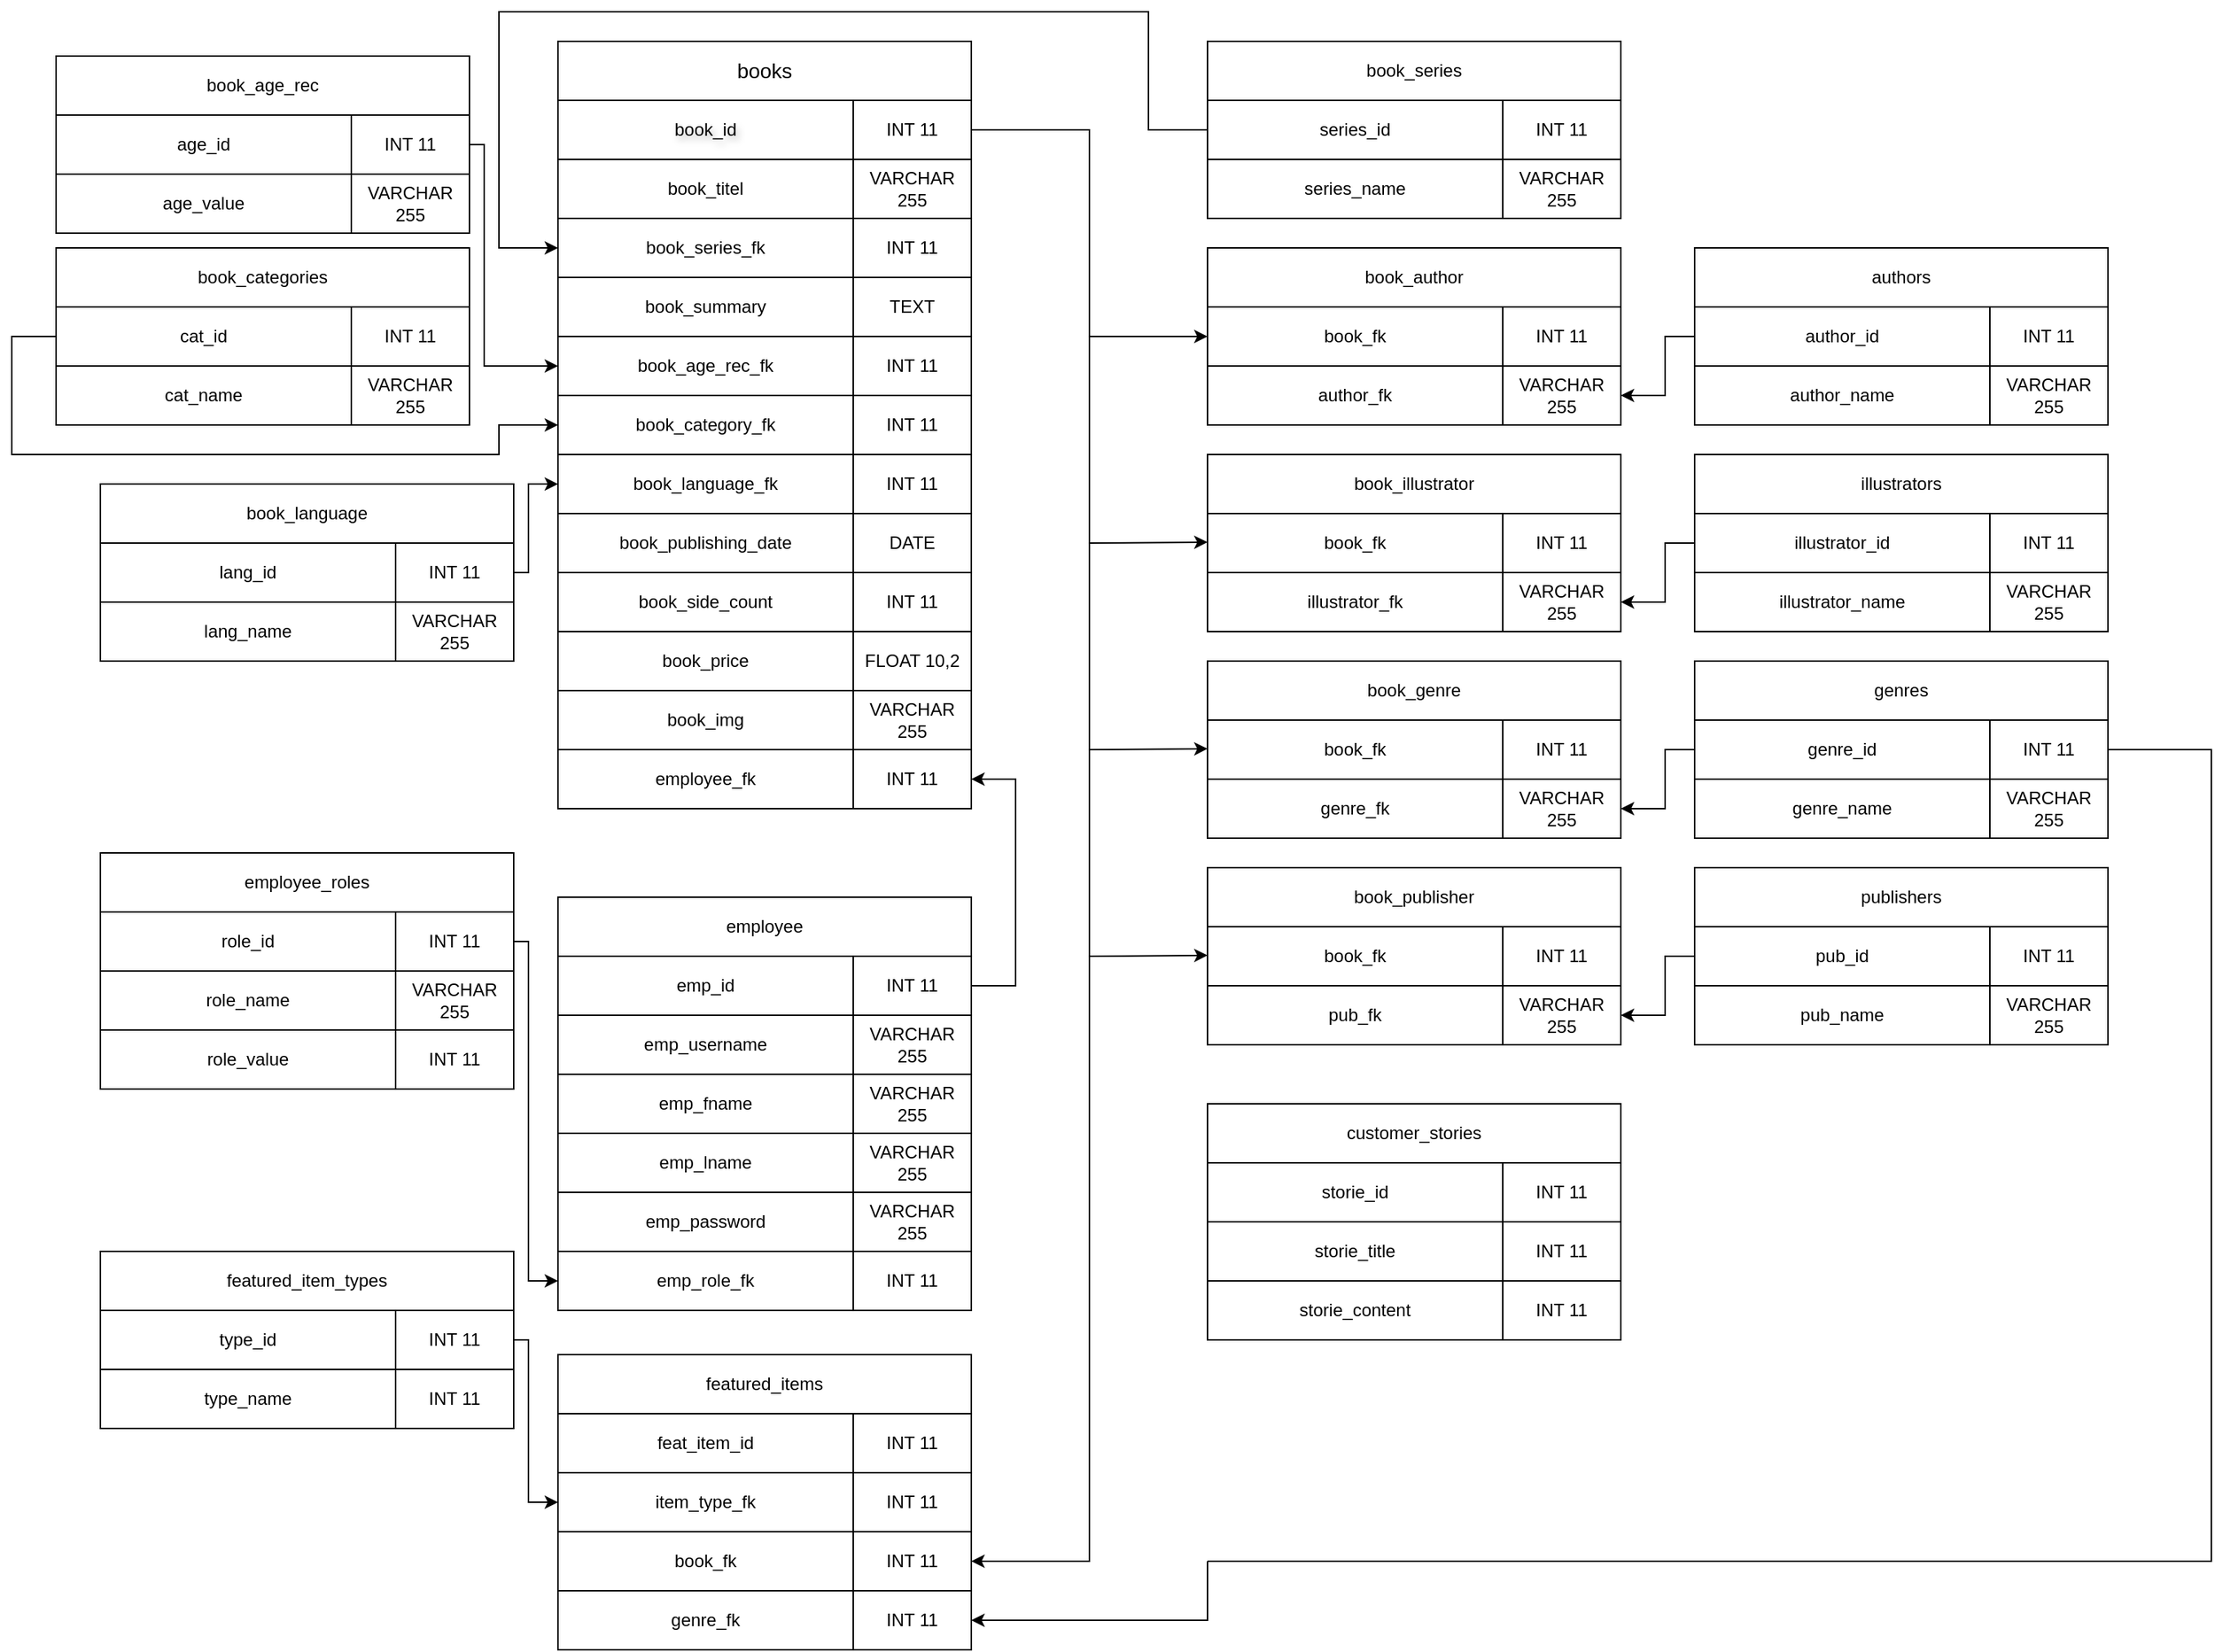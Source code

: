 <mxfile version="24.8.4">
  <diagram name="Page-1" id="GM40dVbvfgNcXeAkodNv">
    <mxGraphModel dx="2100" dy="1140" grid="1" gridSize="10" guides="1" tooltips="1" connect="1" arrows="1" fold="1" page="1" pageScale="1" pageWidth="827" pageHeight="1169" math="0" shadow="0">
      <root>
        <mxCell id="0" />
        <mxCell id="1" parent="0" />
        <mxCell id="ureZ0ugmYNF0Yj1216m_-2" value="" style="rounded=0;whiteSpace=wrap;html=1;" vertex="1" parent="1">
          <mxGeometry x="410" y="100" width="280" height="520" as="geometry" />
        </mxCell>
        <mxCell id="ureZ0ugmYNF0Yj1216m_-4" value="&lt;font style=&quot;font-size: 14px;&quot;&gt;books&lt;/font&gt;" style="rounded=0;whiteSpace=wrap;html=1;movable=1;resizable=1;rotatable=1;deletable=1;editable=1;locked=0;connectable=1;" vertex="1" parent="1">
          <mxGeometry x="410" y="100" width="280" height="40" as="geometry" />
        </mxCell>
        <mxCell id="ureZ0ugmYNF0Yj1216m_-6" value="book_id" style="rounded=0;whiteSpace=wrap;html=1;movable=1;resizable=1;rotatable=1;deletable=1;editable=1;locked=0;connectable=1;fontColor=#000000;textShadow=1;" vertex="1" parent="1">
          <mxGeometry x="410" y="140" width="200" height="40" as="geometry" />
        </mxCell>
        <mxCell id="ureZ0ugmYNF0Yj1216m_-7" value="INT 11" style="rounded=0;whiteSpace=wrap;html=1;movable=1;resizable=1;rotatable=1;deletable=1;editable=1;locked=0;connectable=1;" vertex="1" parent="1">
          <mxGeometry x="610" y="140" width="80" height="40" as="geometry" />
        </mxCell>
        <mxCell id="ureZ0ugmYNF0Yj1216m_-8" value="book_titel" style="rounded=0;whiteSpace=wrap;html=1;movable=1;resizable=1;rotatable=1;deletable=1;editable=1;locked=0;connectable=1;" vertex="1" parent="1">
          <mxGeometry x="410" y="180" width="200" height="40" as="geometry" />
        </mxCell>
        <mxCell id="ureZ0ugmYNF0Yj1216m_-9" value="VARCHAR 255" style="rounded=0;whiteSpace=wrap;html=1;movable=1;resizable=1;rotatable=1;deletable=1;editable=1;locked=0;connectable=1;" vertex="1" parent="1">
          <mxGeometry x="610" y="180" width="80" height="40" as="geometry" />
        </mxCell>
        <mxCell id="ureZ0ugmYNF0Yj1216m_-10" value="book_series_fk" style="rounded=0;whiteSpace=wrap;html=1;movable=1;resizable=1;rotatable=1;deletable=1;editable=1;locked=0;connectable=1;" vertex="1" parent="1">
          <mxGeometry x="410" y="220" width="200" height="40" as="geometry" />
        </mxCell>
        <mxCell id="ureZ0ugmYNF0Yj1216m_-11" value="INT 11" style="rounded=0;whiteSpace=wrap;html=1;movable=1;resizable=1;rotatable=1;deletable=1;editable=1;locked=0;connectable=1;" vertex="1" parent="1">
          <mxGeometry x="610" y="220" width="80" height="40" as="geometry" />
        </mxCell>
        <mxCell id="ureZ0ugmYNF0Yj1216m_-12" value="book_summary" style="rounded=0;whiteSpace=wrap;html=1;movable=1;resizable=1;rotatable=1;deletable=1;editable=1;locked=0;connectable=1;" vertex="1" parent="1">
          <mxGeometry x="410" y="260" width="200" height="40" as="geometry" />
        </mxCell>
        <mxCell id="ureZ0ugmYNF0Yj1216m_-13" value="TEXT" style="rounded=0;whiteSpace=wrap;html=1;movable=1;resizable=1;rotatable=1;deletable=1;editable=1;locked=0;connectable=1;" vertex="1" parent="1">
          <mxGeometry x="610" y="260" width="80" height="40" as="geometry" />
        </mxCell>
        <mxCell id="ureZ0ugmYNF0Yj1216m_-18" value="book_age_rec_fk" style="rounded=0;whiteSpace=wrap;html=1;movable=1;resizable=1;rotatable=1;deletable=1;editable=1;locked=0;connectable=1;" vertex="1" parent="1">
          <mxGeometry x="410" y="300" width="200" height="40" as="geometry" />
        </mxCell>
        <mxCell id="ureZ0ugmYNF0Yj1216m_-19" value="INT 11" style="rounded=0;whiteSpace=wrap;html=1;movable=1;resizable=1;rotatable=1;deletable=1;editable=1;locked=0;connectable=1;" vertex="1" parent="1">
          <mxGeometry x="610" y="300" width="80" height="40" as="geometry" />
        </mxCell>
        <mxCell id="ureZ0ugmYNF0Yj1216m_-20" value="book_category_fk" style="rounded=0;whiteSpace=wrap;html=1;movable=1;resizable=1;rotatable=1;deletable=1;editable=1;locked=0;connectable=1;" vertex="1" parent="1">
          <mxGeometry x="410" y="340" width="200" height="40" as="geometry" />
        </mxCell>
        <mxCell id="ureZ0ugmYNF0Yj1216m_-21" value="INT 11" style="rounded=0;whiteSpace=wrap;html=1;movable=1;resizable=1;rotatable=1;deletable=1;editable=1;locked=0;connectable=1;" vertex="1" parent="1">
          <mxGeometry x="610" y="340" width="80" height="40" as="geometry" />
        </mxCell>
        <mxCell id="ureZ0ugmYNF0Yj1216m_-24" value="book_language_fk" style="rounded=0;whiteSpace=wrap;html=1;movable=1;resizable=1;rotatable=1;deletable=1;editable=1;locked=0;connectable=1;" vertex="1" parent="1">
          <mxGeometry x="410" y="380" width="200" height="40" as="geometry" />
        </mxCell>
        <mxCell id="ureZ0ugmYNF0Yj1216m_-25" value="INT 11" style="rounded=0;whiteSpace=wrap;html=1;movable=1;resizable=1;rotatable=1;deletable=1;editable=1;locked=0;connectable=1;" vertex="1" parent="1">
          <mxGeometry x="610" y="380" width="80" height="40" as="geometry" />
        </mxCell>
        <mxCell id="ureZ0ugmYNF0Yj1216m_-26" value="book_publishing_date" style="rounded=0;whiteSpace=wrap;html=1;movable=1;resizable=1;rotatable=1;deletable=1;editable=1;locked=0;connectable=1;" vertex="1" parent="1">
          <mxGeometry x="410" y="420" width="200" height="40" as="geometry" />
        </mxCell>
        <mxCell id="ureZ0ugmYNF0Yj1216m_-27" value="DATE" style="rounded=0;whiteSpace=wrap;html=1;movable=1;resizable=1;rotatable=1;deletable=1;editable=1;locked=0;connectable=1;" vertex="1" parent="1">
          <mxGeometry x="610" y="420" width="80" height="40" as="geometry" />
        </mxCell>
        <mxCell id="ureZ0ugmYNF0Yj1216m_-30" value="book_side_count" style="rounded=0;whiteSpace=wrap;html=1;movable=1;resizable=1;rotatable=1;deletable=1;editable=1;locked=0;connectable=1;" vertex="1" parent="1">
          <mxGeometry x="410" y="460" width="200" height="40" as="geometry" />
        </mxCell>
        <mxCell id="ureZ0ugmYNF0Yj1216m_-31" value="INT 11" style="rounded=0;whiteSpace=wrap;html=1;movable=1;resizable=1;rotatable=1;deletable=1;editable=1;locked=0;connectable=1;" vertex="1" parent="1">
          <mxGeometry x="610" y="460" width="80" height="40" as="geometry" />
        </mxCell>
        <mxCell id="ureZ0ugmYNF0Yj1216m_-32" value="book_price" style="rounded=0;whiteSpace=wrap;html=1;movable=1;resizable=1;rotatable=1;deletable=1;editable=1;locked=0;connectable=1;" vertex="1" parent="1">
          <mxGeometry x="410" y="500" width="200" height="40" as="geometry" />
        </mxCell>
        <mxCell id="ureZ0ugmYNF0Yj1216m_-33" value="FLOAT 10,2" style="rounded=0;whiteSpace=wrap;html=1;movable=1;resizable=1;rotatable=1;deletable=1;editable=1;locked=0;connectable=1;" vertex="1" parent="1">
          <mxGeometry x="610" y="500" width="80" height="40" as="geometry" />
        </mxCell>
        <mxCell id="ureZ0ugmYNF0Yj1216m_-35" value="book_img" style="rounded=0;whiteSpace=wrap;html=1;movable=1;resizable=1;rotatable=1;deletable=1;editable=1;locked=0;connectable=1;" vertex="1" parent="1">
          <mxGeometry x="410" y="540" width="200" height="40" as="geometry" />
        </mxCell>
        <mxCell id="ureZ0ugmYNF0Yj1216m_-36" value="VARCHAR 255" style="rounded=0;whiteSpace=wrap;html=1;movable=1;resizable=1;rotatable=1;deletable=1;editable=1;locked=0;connectable=1;" vertex="1" parent="1">
          <mxGeometry x="610" y="540" width="80" height="40" as="geometry" />
        </mxCell>
        <mxCell id="ureZ0ugmYNF0Yj1216m_-38" value="" style="rounded=0;whiteSpace=wrap;html=1;" vertex="1" parent="1">
          <mxGeometry x="850" y="100" width="280" height="120" as="geometry" />
        </mxCell>
        <mxCell id="ureZ0ugmYNF0Yj1216m_-39" value="series_id" style="rounded=0;whiteSpace=wrap;html=1;" vertex="1" parent="1">
          <mxGeometry x="850" y="140" width="200" height="40" as="geometry" />
        </mxCell>
        <mxCell id="ureZ0ugmYNF0Yj1216m_-40" value="book_series" style="rounded=0;whiteSpace=wrap;html=1;" vertex="1" parent="1">
          <mxGeometry x="850" y="100" width="280" height="40" as="geometry" />
        </mxCell>
        <mxCell id="ureZ0ugmYNF0Yj1216m_-41" value="INT 11" style="rounded=0;whiteSpace=wrap;html=1;" vertex="1" parent="1">
          <mxGeometry x="1050" y="140" width="80" height="40" as="geometry" />
        </mxCell>
        <mxCell id="ureZ0ugmYNF0Yj1216m_-42" value="series_name" style="rounded=0;whiteSpace=wrap;html=1;" vertex="1" parent="1">
          <mxGeometry x="850" y="180" width="200" height="40" as="geometry" />
        </mxCell>
        <mxCell id="ureZ0ugmYNF0Yj1216m_-43" value="VARCHAR 255" style="rounded=0;whiteSpace=wrap;html=1;" vertex="1" parent="1">
          <mxGeometry x="1050" y="180" width="80" height="40" as="geometry" />
        </mxCell>
        <mxCell id="ureZ0ugmYNF0Yj1216m_-46" value="" style="rounded=0;whiteSpace=wrap;html=1;" vertex="1" parent="1">
          <mxGeometry x="1180" y="240" width="280" height="120" as="geometry" />
        </mxCell>
        <mxCell id="ureZ0ugmYNF0Yj1216m_-47" value="author_id" style="rounded=0;whiteSpace=wrap;html=1;" vertex="1" parent="1">
          <mxGeometry x="1180" y="280" width="200" height="40" as="geometry" />
        </mxCell>
        <mxCell id="ureZ0ugmYNF0Yj1216m_-48" value="authors" style="rounded=0;whiteSpace=wrap;html=1;" vertex="1" parent="1">
          <mxGeometry x="1180" y="240" width="280" height="40" as="geometry" />
        </mxCell>
        <mxCell id="ureZ0ugmYNF0Yj1216m_-49" value="INT 11" style="rounded=0;whiteSpace=wrap;html=1;" vertex="1" parent="1">
          <mxGeometry x="1380" y="280" width="80" height="40" as="geometry" />
        </mxCell>
        <mxCell id="ureZ0ugmYNF0Yj1216m_-50" value="author_name" style="rounded=0;whiteSpace=wrap;html=1;" vertex="1" parent="1">
          <mxGeometry x="1180" y="320" width="200" height="40" as="geometry" />
        </mxCell>
        <mxCell id="ureZ0ugmYNF0Yj1216m_-51" value="VARCHAR 255" style="rounded=0;whiteSpace=wrap;html=1;" vertex="1" parent="1">
          <mxGeometry x="1380" y="320" width="80" height="40" as="geometry" />
        </mxCell>
        <mxCell id="ureZ0ugmYNF0Yj1216m_-54" value="" style="endArrow=classic;html=1;rounded=0;exitX=0;exitY=0.5;exitDx=0;exitDy=0;entryX=0;entryY=0.5;entryDx=0;entryDy=0;" edge="1" parent="1" source="ureZ0ugmYNF0Yj1216m_-39" target="ureZ0ugmYNF0Yj1216m_-10">
          <mxGeometry width="50" height="50" relative="1" as="geometry">
            <mxPoint x="820" y="260" as="sourcePoint" />
            <mxPoint x="680" y="60" as="targetPoint" />
            <Array as="points">
              <mxPoint x="810" y="160" />
              <mxPoint x="810" y="80" />
              <mxPoint x="370" y="80" />
              <mxPoint x="370" y="240" />
            </Array>
          </mxGeometry>
        </mxCell>
        <mxCell id="ureZ0ugmYNF0Yj1216m_-62" value="" style="rounded=0;whiteSpace=wrap;html=1;" vertex="1" parent="1">
          <mxGeometry x="850" y="380" width="280" height="120" as="geometry" />
        </mxCell>
        <mxCell id="ureZ0ugmYNF0Yj1216m_-63" value="book_fk" style="rounded=0;whiteSpace=wrap;html=1;" vertex="1" parent="1">
          <mxGeometry x="850" y="420" width="200" height="40" as="geometry" />
        </mxCell>
        <mxCell id="ureZ0ugmYNF0Yj1216m_-64" value="book_illustrator" style="rounded=0;whiteSpace=wrap;html=1;" vertex="1" parent="1">
          <mxGeometry x="850" y="380" width="280" height="40" as="geometry" />
        </mxCell>
        <mxCell id="ureZ0ugmYNF0Yj1216m_-65" value="INT 11" style="rounded=0;whiteSpace=wrap;html=1;" vertex="1" parent="1">
          <mxGeometry x="1050" y="420" width="80" height="40" as="geometry" />
        </mxCell>
        <mxCell id="ureZ0ugmYNF0Yj1216m_-66" value="illustrator_fk" style="rounded=0;whiteSpace=wrap;html=1;" vertex="1" parent="1">
          <mxGeometry x="850" y="460" width="200" height="40" as="geometry" />
        </mxCell>
        <mxCell id="ureZ0ugmYNF0Yj1216m_-67" value="VARCHAR 255" style="rounded=0;whiteSpace=wrap;html=1;" vertex="1" parent="1">
          <mxGeometry x="1050" y="460" width="80" height="40" as="geometry" />
        </mxCell>
        <mxCell id="ureZ0ugmYNF0Yj1216m_-68" value="" style="rounded=0;whiteSpace=wrap;html=1;" vertex="1" parent="1">
          <mxGeometry x="850" y="240" width="280" height="120" as="geometry" />
        </mxCell>
        <mxCell id="ureZ0ugmYNF0Yj1216m_-69" value="book_fk" style="rounded=0;whiteSpace=wrap;html=1;" vertex="1" parent="1">
          <mxGeometry x="850" y="280" width="200" height="40" as="geometry" />
        </mxCell>
        <mxCell id="ureZ0ugmYNF0Yj1216m_-70" value="book_author" style="rounded=0;whiteSpace=wrap;html=1;" vertex="1" parent="1">
          <mxGeometry x="850" y="240" width="280" height="40" as="geometry" />
        </mxCell>
        <mxCell id="ureZ0ugmYNF0Yj1216m_-71" value="INT 11" style="rounded=0;whiteSpace=wrap;html=1;" vertex="1" parent="1">
          <mxGeometry x="1050" y="280" width="80" height="40" as="geometry" />
        </mxCell>
        <mxCell id="ureZ0ugmYNF0Yj1216m_-72" value="author_fk" style="rounded=0;whiteSpace=wrap;html=1;" vertex="1" parent="1">
          <mxGeometry x="850" y="320" width="200" height="40" as="geometry" />
        </mxCell>
        <mxCell id="ureZ0ugmYNF0Yj1216m_-73" value="VARCHAR 255" style="rounded=0;whiteSpace=wrap;html=1;" vertex="1" parent="1">
          <mxGeometry x="1050" y="320" width="80" height="40" as="geometry" />
        </mxCell>
        <mxCell id="ureZ0ugmYNF0Yj1216m_-75" value="" style="endArrow=classic;html=1;rounded=0;entryX=1;entryY=0.5;entryDx=0;entryDy=0;exitX=0;exitY=0.5;exitDx=0;exitDy=0;" edge="1" parent="1" source="ureZ0ugmYNF0Yj1216m_-47" target="ureZ0ugmYNF0Yj1216m_-73">
          <mxGeometry width="50" height="50" relative="1" as="geometry">
            <mxPoint x="780" y="360" as="sourcePoint" />
            <mxPoint x="830" y="310" as="targetPoint" />
            <Array as="points">
              <mxPoint x="1160" y="300" />
              <mxPoint x="1160" y="340" />
            </Array>
          </mxGeometry>
        </mxCell>
        <mxCell id="ureZ0ugmYNF0Yj1216m_-77" value="" style="rounded=0;whiteSpace=wrap;html=1;" vertex="1" parent="1">
          <mxGeometry x="1180" y="380" width="280" height="120" as="geometry" />
        </mxCell>
        <mxCell id="ureZ0ugmYNF0Yj1216m_-78" value="illustrator_id" style="rounded=0;whiteSpace=wrap;html=1;" vertex="1" parent="1">
          <mxGeometry x="1180" y="420" width="200" height="40" as="geometry" />
        </mxCell>
        <mxCell id="ureZ0ugmYNF0Yj1216m_-79" value="illustrators" style="rounded=0;whiteSpace=wrap;html=1;" vertex="1" parent="1">
          <mxGeometry x="1180" y="380" width="280" height="40" as="geometry" />
        </mxCell>
        <mxCell id="ureZ0ugmYNF0Yj1216m_-80" value="INT 11" style="rounded=0;whiteSpace=wrap;html=1;" vertex="1" parent="1">
          <mxGeometry x="1380" y="420" width="80" height="40" as="geometry" />
        </mxCell>
        <mxCell id="ureZ0ugmYNF0Yj1216m_-81" value="illustrator_name" style="rounded=0;whiteSpace=wrap;html=1;" vertex="1" parent="1">
          <mxGeometry x="1180" y="460" width="200" height="40" as="geometry" />
        </mxCell>
        <mxCell id="ureZ0ugmYNF0Yj1216m_-82" value="VARCHAR 255" style="rounded=0;whiteSpace=wrap;html=1;" vertex="1" parent="1">
          <mxGeometry x="1380" y="460" width="80" height="40" as="geometry" />
        </mxCell>
        <mxCell id="ureZ0ugmYNF0Yj1216m_-85" value="" style="endArrow=none;html=1;rounded=0;" edge="1" parent="1">
          <mxGeometry width="50" height="50" relative="1" as="geometry">
            <mxPoint x="690" y="160" as="sourcePoint" />
            <mxPoint x="770" y="340" as="targetPoint" />
            <Array as="points">
              <mxPoint x="770" y="160" />
            </Array>
          </mxGeometry>
        </mxCell>
        <mxCell id="ureZ0ugmYNF0Yj1216m_-86" value="" style="endArrow=classic;html=1;rounded=0;entryX=0;entryY=0.5;entryDx=0;entryDy=0;" edge="1" parent="1" target="ureZ0ugmYNF0Yj1216m_-69">
          <mxGeometry width="50" height="50" relative="1" as="geometry">
            <mxPoint x="770" y="300" as="sourcePoint" />
            <mxPoint x="750" y="400" as="targetPoint" />
          </mxGeometry>
        </mxCell>
        <mxCell id="ureZ0ugmYNF0Yj1216m_-87" value="" style="endArrow=classic;html=1;rounded=0;entryX=0;entryY=0.5;entryDx=0;entryDy=0;" edge="1" parent="1">
          <mxGeometry width="50" height="50" relative="1" as="geometry">
            <mxPoint x="770" y="340" as="sourcePoint" />
            <mxPoint x="850" y="439.41" as="targetPoint" />
            <Array as="points">
              <mxPoint x="770" y="440" />
            </Array>
          </mxGeometry>
        </mxCell>
        <mxCell id="ureZ0ugmYNF0Yj1216m_-88" value="" style="endArrow=classic;html=1;rounded=0;entryX=1;entryY=0.5;entryDx=0;entryDy=0;exitX=0;exitY=0.5;exitDx=0;exitDy=0;" edge="1" parent="1" source="ureZ0ugmYNF0Yj1216m_-78" target="ureZ0ugmYNF0Yj1216m_-67">
          <mxGeometry width="50" height="50" relative="1" as="geometry">
            <mxPoint x="790" y="320" as="sourcePoint" />
            <mxPoint x="870" y="320" as="targetPoint" />
            <Array as="points">
              <mxPoint x="1160" y="440" />
              <mxPoint x="1160" y="480" />
            </Array>
          </mxGeometry>
        </mxCell>
        <mxCell id="ureZ0ugmYNF0Yj1216m_-89" value="" style="rounded=0;whiteSpace=wrap;html=1;" vertex="1" parent="1">
          <mxGeometry x="70" y="110" width="280" height="120" as="geometry" />
        </mxCell>
        <mxCell id="ureZ0ugmYNF0Yj1216m_-90" value="age_id" style="rounded=0;whiteSpace=wrap;html=1;" vertex="1" parent="1">
          <mxGeometry x="70" y="150" width="200" height="40" as="geometry" />
        </mxCell>
        <mxCell id="ureZ0ugmYNF0Yj1216m_-91" value="book_age_rec" style="rounded=0;whiteSpace=wrap;html=1;" vertex="1" parent="1">
          <mxGeometry x="70" y="110" width="280" height="40" as="geometry" />
        </mxCell>
        <mxCell id="ureZ0ugmYNF0Yj1216m_-92" value="INT 11" style="rounded=0;whiteSpace=wrap;html=1;" vertex="1" parent="1">
          <mxGeometry x="270" y="150" width="80" height="40" as="geometry" />
        </mxCell>
        <mxCell id="ureZ0ugmYNF0Yj1216m_-93" value="age_value" style="rounded=0;whiteSpace=wrap;html=1;" vertex="1" parent="1">
          <mxGeometry x="70" y="190" width="200" height="40" as="geometry" />
        </mxCell>
        <mxCell id="ureZ0ugmYNF0Yj1216m_-94" value="VARCHAR 255" style="rounded=0;whiteSpace=wrap;html=1;" vertex="1" parent="1">
          <mxGeometry x="270" y="190" width="80" height="40" as="geometry" />
        </mxCell>
        <mxCell id="ureZ0ugmYNF0Yj1216m_-95" value="" style="endArrow=classic;html=1;rounded=0;entryX=0;entryY=0.5;entryDx=0;entryDy=0;exitX=1;exitY=0.5;exitDx=0;exitDy=0;" edge="1" parent="1" source="ureZ0ugmYNF0Yj1216m_-92" target="ureZ0ugmYNF0Yj1216m_-18">
          <mxGeometry width="50" height="50" relative="1" as="geometry">
            <mxPoint x="580" y="510" as="sourcePoint" />
            <mxPoint x="630" y="460" as="targetPoint" />
            <Array as="points">
              <mxPoint x="360" y="170" />
              <mxPoint x="360" y="320" />
            </Array>
          </mxGeometry>
        </mxCell>
        <mxCell id="ureZ0ugmYNF0Yj1216m_-96" value="" style="rounded=0;whiteSpace=wrap;html=1;" vertex="1" parent="1">
          <mxGeometry x="850" y="520" width="280" height="120" as="geometry" />
        </mxCell>
        <mxCell id="ureZ0ugmYNF0Yj1216m_-97" value="book_fk" style="rounded=0;whiteSpace=wrap;html=1;" vertex="1" parent="1">
          <mxGeometry x="850" y="560" width="200" height="40" as="geometry" />
        </mxCell>
        <mxCell id="ureZ0ugmYNF0Yj1216m_-98" value="book_genre" style="rounded=0;whiteSpace=wrap;html=1;" vertex="1" parent="1">
          <mxGeometry x="850" y="520" width="280" height="40" as="geometry" />
        </mxCell>
        <mxCell id="ureZ0ugmYNF0Yj1216m_-99" value="INT 11" style="rounded=0;whiteSpace=wrap;html=1;" vertex="1" parent="1">
          <mxGeometry x="1050" y="560" width="80" height="40" as="geometry" />
        </mxCell>
        <mxCell id="ureZ0ugmYNF0Yj1216m_-100" value="genre_fk" style="rounded=0;whiteSpace=wrap;html=1;" vertex="1" parent="1">
          <mxGeometry x="850" y="600" width="200" height="40" as="geometry" />
        </mxCell>
        <mxCell id="ureZ0ugmYNF0Yj1216m_-101" value="VARCHAR 255" style="rounded=0;whiteSpace=wrap;html=1;" vertex="1" parent="1">
          <mxGeometry x="1050" y="600" width="80" height="40" as="geometry" />
        </mxCell>
        <mxCell id="ureZ0ugmYNF0Yj1216m_-102" value="" style="rounded=0;whiteSpace=wrap;html=1;" vertex="1" parent="1">
          <mxGeometry x="1180" y="520" width="280" height="120" as="geometry" />
        </mxCell>
        <mxCell id="ureZ0ugmYNF0Yj1216m_-103" value="genre_id" style="rounded=0;whiteSpace=wrap;html=1;" vertex="1" parent="1">
          <mxGeometry x="1180" y="560" width="200" height="40" as="geometry" />
        </mxCell>
        <mxCell id="ureZ0ugmYNF0Yj1216m_-104" value="genres" style="rounded=0;whiteSpace=wrap;html=1;" vertex="1" parent="1">
          <mxGeometry x="1180" y="520" width="280" height="40" as="geometry" />
        </mxCell>
        <mxCell id="ureZ0ugmYNF0Yj1216m_-105" value="INT 11" style="rounded=0;whiteSpace=wrap;html=1;" vertex="1" parent="1">
          <mxGeometry x="1380" y="560" width="80" height="40" as="geometry" />
        </mxCell>
        <mxCell id="ureZ0ugmYNF0Yj1216m_-106" value="genre_name" style="rounded=0;whiteSpace=wrap;html=1;" vertex="1" parent="1">
          <mxGeometry x="1180" y="600" width="200" height="40" as="geometry" />
        </mxCell>
        <mxCell id="ureZ0ugmYNF0Yj1216m_-107" value="VARCHAR 255" style="rounded=0;whiteSpace=wrap;html=1;" vertex="1" parent="1">
          <mxGeometry x="1380" y="600" width="80" height="40" as="geometry" />
        </mxCell>
        <mxCell id="ureZ0ugmYNF0Yj1216m_-108" value="" style="endArrow=classic;html=1;rounded=0;entryX=1;entryY=0.5;entryDx=0;entryDy=0;exitX=0;exitY=0.5;exitDx=0;exitDy=0;" edge="1" parent="1" source="ureZ0ugmYNF0Yj1216m_-103" target="ureZ0ugmYNF0Yj1216m_-101">
          <mxGeometry width="50" height="50" relative="1" as="geometry">
            <mxPoint x="790" y="460" as="sourcePoint" />
            <mxPoint x="870" y="460" as="targetPoint" />
            <Array as="points">
              <mxPoint x="1160" y="580" />
              <mxPoint x="1160" y="620" />
            </Array>
          </mxGeometry>
        </mxCell>
        <mxCell id="ureZ0ugmYNF0Yj1216m_-109" value="" style="rounded=0;whiteSpace=wrap;html=1;" vertex="1" parent="1">
          <mxGeometry x="850" y="660" width="280" height="120" as="geometry" />
        </mxCell>
        <mxCell id="ureZ0ugmYNF0Yj1216m_-110" value="book_fk" style="rounded=0;whiteSpace=wrap;html=1;" vertex="1" parent="1">
          <mxGeometry x="850" y="700" width="200" height="40" as="geometry" />
        </mxCell>
        <mxCell id="ureZ0ugmYNF0Yj1216m_-111" value="book_publisher" style="rounded=0;whiteSpace=wrap;html=1;" vertex="1" parent="1">
          <mxGeometry x="850" y="660" width="280" height="40" as="geometry" />
        </mxCell>
        <mxCell id="ureZ0ugmYNF0Yj1216m_-112" value="INT 11" style="rounded=0;whiteSpace=wrap;html=1;" vertex="1" parent="1">
          <mxGeometry x="1050" y="700" width="80" height="40" as="geometry" />
        </mxCell>
        <mxCell id="ureZ0ugmYNF0Yj1216m_-113" value="pub_fk" style="rounded=0;whiteSpace=wrap;html=1;" vertex="1" parent="1">
          <mxGeometry x="850" y="740" width="200" height="40" as="geometry" />
        </mxCell>
        <mxCell id="ureZ0ugmYNF0Yj1216m_-114" value="VARCHAR 255" style="rounded=0;whiteSpace=wrap;html=1;" vertex="1" parent="1">
          <mxGeometry x="1050" y="740" width="80" height="40" as="geometry" />
        </mxCell>
        <mxCell id="ureZ0ugmYNF0Yj1216m_-115" value="" style="rounded=0;whiteSpace=wrap;html=1;" vertex="1" parent="1">
          <mxGeometry x="1180" y="660" width="280" height="120" as="geometry" />
        </mxCell>
        <mxCell id="ureZ0ugmYNF0Yj1216m_-116" value="pub_id" style="rounded=0;whiteSpace=wrap;html=1;" vertex="1" parent="1">
          <mxGeometry x="1180" y="700" width="200" height="40" as="geometry" />
        </mxCell>
        <mxCell id="ureZ0ugmYNF0Yj1216m_-117" value="publishers" style="rounded=0;whiteSpace=wrap;html=1;" vertex="1" parent="1">
          <mxGeometry x="1180" y="660" width="280" height="40" as="geometry" />
        </mxCell>
        <mxCell id="ureZ0ugmYNF0Yj1216m_-118" value="INT 11" style="rounded=0;whiteSpace=wrap;html=1;" vertex="1" parent="1">
          <mxGeometry x="1380" y="700" width="80" height="40" as="geometry" />
        </mxCell>
        <mxCell id="ureZ0ugmYNF0Yj1216m_-119" value="pub_name" style="rounded=0;whiteSpace=wrap;html=1;" vertex="1" parent="1">
          <mxGeometry x="1180" y="740" width="200" height="40" as="geometry" />
        </mxCell>
        <mxCell id="ureZ0ugmYNF0Yj1216m_-120" value="VARCHAR 255" style="rounded=0;whiteSpace=wrap;html=1;" vertex="1" parent="1">
          <mxGeometry x="1380" y="740" width="80" height="40" as="geometry" />
        </mxCell>
        <mxCell id="ureZ0ugmYNF0Yj1216m_-121" value="" style="endArrow=classic;html=1;rounded=0;entryX=1;entryY=0.5;entryDx=0;entryDy=0;exitX=0;exitY=0.5;exitDx=0;exitDy=0;" edge="1" parent="1" source="ureZ0ugmYNF0Yj1216m_-116" target="ureZ0ugmYNF0Yj1216m_-114">
          <mxGeometry width="50" height="50" relative="1" as="geometry">
            <mxPoint x="790" y="600" as="sourcePoint" />
            <mxPoint x="870" y="600" as="targetPoint" />
            <Array as="points">
              <mxPoint x="1160" y="720" />
              <mxPoint x="1160" y="760" />
            </Array>
          </mxGeometry>
        </mxCell>
        <mxCell id="ureZ0ugmYNF0Yj1216m_-122" value="" style="endArrow=classic;html=1;rounded=0;entryX=0;entryY=0.5;entryDx=0;entryDy=0;" edge="1" parent="1">
          <mxGeometry width="50" height="50" relative="1" as="geometry">
            <mxPoint x="770" y="440" as="sourcePoint" />
            <mxPoint x="850" y="579.41" as="targetPoint" />
            <Array as="points">
              <mxPoint x="770" y="580" />
            </Array>
          </mxGeometry>
        </mxCell>
        <mxCell id="ureZ0ugmYNF0Yj1216m_-123" value="" style="endArrow=classic;html=1;rounded=0;entryX=0;entryY=0.5;entryDx=0;entryDy=0;" edge="1" parent="1">
          <mxGeometry width="50" height="50" relative="1" as="geometry">
            <mxPoint x="770" y="580" as="sourcePoint" />
            <mxPoint x="850" y="719.41" as="targetPoint" />
            <Array as="points">
              <mxPoint x="770" y="720" />
            </Array>
          </mxGeometry>
        </mxCell>
        <mxCell id="ureZ0ugmYNF0Yj1216m_-127" value="" style="rounded=0;whiteSpace=wrap;html=1;" vertex="1" parent="1">
          <mxGeometry x="100" y="400" width="280" height="120" as="geometry" />
        </mxCell>
        <mxCell id="ureZ0ugmYNF0Yj1216m_-128" value="lang_id" style="rounded=0;whiteSpace=wrap;html=1;" vertex="1" parent="1">
          <mxGeometry x="100" y="440" width="200" height="40" as="geometry" />
        </mxCell>
        <mxCell id="ureZ0ugmYNF0Yj1216m_-129" value="book_language" style="rounded=0;whiteSpace=wrap;html=1;" vertex="1" parent="1">
          <mxGeometry x="100" y="400" width="280" height="40" as="geometry" />
        </mxCell>
        <mxCell id="ureZ0ugmYNF0Yj1216m_-130" value="INT 11" style="rounded=0;whiteSpace=wrap;html=1;" vertex="1" parent="1">
          <mxGeometry x="300" y="440" width="80" height="40" as="geometry" />
        </mxCell>
        <mxCell id="ureZ0ugmYNF0Yj1216m_-131" value="lang_name" style="rounded=0;whiteSpace=wrap;html=1;" vertex="1" parent="1">
          <mxGeometry x="100" y="480" width="200" height="40" as="geometry" />
        </mxCell>
        <mxCell id="ureZ0ugmYNF0Yj1216m_-132" value="VARCHAR 255" style="rounded=0;whiteSpace=wrap;html=1;" vertex="1" parent="1">
          <mxGeometry x="300" y="480" width="80" height="40" as="geometry" />
        </mxCell>
        <mxCell id="ureZ0ugmYNF0Yj1216m_-133" value="" style="endArrow=classic;html=1;rounded=0;entryX=0;entryY=0.5;entryDx=0;entryDy=0;exitX=1;exitY=0.5;exitDx=0;exitDy=0;" edge="1" parent="1" source="ureZ0ugmYNF0Yj1216m_-130" target="ureZ0ugmYNF0Yj1216m_-24">
          <mxGeometry width="50" height="50" relative="1" as="geometry">
            <mxPoint x="390" y="330" as="sourcePoint" />
            <mxPoint x="420" y="330" as="targetPoint" />
            <Array as="points">
              <mxPoint x="390" y="460" />
              <mxPoint x="390" y="400" />
            </Array>
          </mxGeometry>
        </mxCell>
        <mxCell id="ureZ0ugmYNF0Yj1216m_-134" value="" style="rounded=0;whiteSpace=wrap;html=1;" vertex="1" parent="1">
          <mxGeometry x="410" y="680" width="280" height="280" as="geometry" />
        </mxCell>
        <mxCell id="ureZ0ugmYNF0Yj1216m_-135" value="emp_id" style="rounded=0;whiteSpace=wrap;html=1;" vertex="1" parent="1">
          <mxGeometry x="410" y="720" width="200" height="40" as="geometry" />
        </mxCell>
        <mxCell id="ureZ0ugmYNF0Yj1216m_-136" value="employee" style="rounded=0;whiteSpace=wrap;html=1;" vertex="1" parent="1">
          <mxGeometry x="410" y="680" width="280" height="40" as="geometry" />
        </mxCell>
        <mxCell id="ureZ0ugmYNF0Yj1216m_-137" value="INT 11" style="rounded=0;whiteSpace=wrap;html=1;" vertex="1" parent="1">
          <mxGeometry x="610" y="720" width="80" height="40" as="geometry" />
        </mxCell>
        <mxCell id="ureZ0ugmYNF0Yj1216m_-138" value="emp_username" style="rounded=0;whiteSpace=wrap;html=1;" vertex="1" parent="1">
          <mxGeometry x="410" y="760" width="200" height="40" as="geometry" />
        </mxCell>
        <mxCell id="ureZ0ugmYNF0Yj1216m_-139" value="VARCHAR 255" style="rounded=0;whiteSpace=wrap;html=1;" vertex="1" parent="1">
          <mxGeometry x="610" y="760" width="80" height="40" as="geometry" />
        </mxCell>
        <mxCell id="ureZ0ugmYNF0Yj1216m_-140" value="emp_fname" style="rounded=0;whiteSpace=wrap;html=1;" vertex="1" parent="1">
          <mxGeometry x="410" y="800" width="200" height="40" as="geometry" />
        </mxCell>
        <mxCell id="ureZ0ugmYNF0Yj1216m_-141" value="VARCHAR 255" style="rounded=0;whiteSpace=wrap;html=1;" vertex="1" parent="1">
          <mxGeometry x="610" y="800" width="80" height="40" as="geometry" />
        </mxCell>
        <mxCell id="ureZ0ugmYNF0Yj1216m_-142" value="emp_lname" style="rounded=0;whiteSpace=wrap;html=1;" vertex="1" parent="1">
          <mxGeometry x="410" y="840" width="200" height="40" as="geometry" />
        </mxCell>
        <mxCell id="ureZ0ugmYNF0Yj1216m_-143" value="VARCHAR 255" style="rounded=0;whiteSpace=wrap;html=1;" vertex="1" parent="1">
          <mxGeometry x="610" y="840" width="80" height="40" as="geometry" />
        </mxCell>
        <mxCell id="ureZ0ugmYNF0Yj1216m_-144" value="emp_password" style="rounded=0;whiteSpace=wrap;html=1;" vertex="1" parent="1">
          <mxGeometry x="410" y="880" width="200" height="40" as="geometry" />
        </mxCell>
        <mxCell id="ureZ0ugmYNF0Yj1216m_-145" value="VARCHAR 255" style="rounded=0;whiteSpace=wrap;html=1;" vertex="1" parent="1">
          <mxGeometry x="610" y="880" width="80" height="40" as="geometry" />
        </mxCell>
        <mxCell id="ureZ0ugmYNF0Yj1216m_-146" value="emp_role_fk" style="rounded=0;whiteSpace=wrap;html=1;" vertex="1" parent="1">
          <mxGeometry x="410" y="920" width="200" height="40" as="geometry" />
        </mxCell>
        <mxCell id="ureZ0ugmYNF0Yj1216m_-147" value="INT 11" style="rounded=0;whiteSpace=wrap;html=1;" vertex="1" parent="1">
          <mxGeometry x="610" y="920" width="80" height="40" as="geometry" />
        </mxCell>
        <mxCell id="ureZ0ugmYNF0Yj1216m_-148" value="" style="rounded=0;whiteSpace=wrap;html=1;" vertex="1" parent="1">
          <mxGeometry x="100" y="650" width="280" height="160" as="geometry" />
        </mxCell>
        <mxCell id="ureZ0ugmYNF0Yj1216m_-149" value="role_id" style="rounded=0;whiteSpace=wrap;html=1;" vertex="1" parent="1">
          <mxGeometry x="100" y="690" width="200" height="40" as="geometry" />
        </mxCell>
        <mxCell id="ureZ0ugmYNF0Yj1216m_-150" value="employee_roles" style="rounded=0;whiteSpace=wrap;html=1;" vertex="1" parent="1">
          <mxGeometry x="100" y="650" width="280" height="40" as="geometry" />
        </mxCell>
        <mxCell id="ureZ0ugmYNF0Yj1216m_-156" value="" style="edgeStyle=orthogonalEdgeStyle;rounded=0;orthogonalLoop=1;jettySize=auto;html=1;entryX=0;entryY=0.5;entryDx=0;entryDy=0;" edge="1" parent="1" source="ureZ0ugmYNF0Yj1216m_-151" target="ureZ0ugmYNF0Yj1216m_-146">
          <mxGeometry relative="1" as="geometry">
            <Array as="points">
              <mxPoint x="390" y="710" />
              <mxPoint x="390" y="940" />
            </Array>
          </mxGeometry>
        </mxCell>
        <mxCell id="ureZ0ugmYNF0Yj1216m_-151" value="INT 11" style="rounded=0;whiteSpace=wrap;html=1;" vertex="1" parent="1">
          <mxGeometry x="300" y="690" width="80" height="40" as="geometry" />
        </mxCell>
        <mxCell id="ureZ0ugmYNF0Yj1216m_-152" value="role_name" style="rounded=0;whiteSpace=wrap;html=1;" vertex="1" parent="1">
          <mxGeometry x="100" y="730" width="200" height="40" as="geometry" />
        </mxCell>
        <mxCell id="ureZ0ugmYNF0Yj1216m_-153" value="VARCHAR 255" style="rounded=0;whiteSpace=wrap;html=1;" vertex="1" parent="1">
          <mxGeometry x="300" y="730" width="80" height="40" as="geometry" />
        </mxCell>
        <mxCell id="ureZ0ugmYNF0Yj1216m_-154" value="role_value" style="rounded=0;whiteSpace=wrap;html=1;" vertex="1" parent="1">
          <mxGeometry x="100" y="770" width="200" height="40" as="geometry" />
        </mxCell>
        <mxCell id="ureZ0ugmYNF0Yj1216m_-155" value="INT 11" style="rounded=0;whiteSpace=wrap;html=1;" vertex="1" parent="1">
          <mxGeometry x="300" y="770" width="80" height="40" as="geometry" />
        </mxCell>
        <mxCell id="ureZ0ugmYNF0Yj1216m_-158" value="" style="endArrow=classic;html=1;rounded=0;entryX=1;entryY=0.5;entryDx=0;entryDy=0;exitX=1;exitY=0.5;exitDx=0;exitDy=0;" edge="1" parent="1" source="ureZ0ugmYNF0Yj1216m_-137" target="ureZ0ugmYNF0Yj1216m_-202">
          <mxGeometry width="50" height="50" relative="1" as="geometry">
            <mxPoint x="560" y="510" as="sourcePoint" />
            <mxPoint x="610" y="460" as="targetPoint" />
            <Array as="points">
              <mxPoint x="720" y="740" />
              <mxPoint x="720" y="600" />
            </Array>
          </mxGeometry>
        </mxCell>
        <mxCell id="ureZ0ugmYNF0Yj1216m_-159" value="" style="rounded=0;whiteSpace=wrap;html=1;" vertex="1" parent="1">
          <mxGeometry x="850" y="820" width="280" height="160" as="geometry" />
        </mxCell>
        <mxCell id="ureZ0ugmYNF0Yj1216m_-160" value="customer_stories" style="rounded=0;whiteSpace=wrap;html=1;" vertex="1" parent="1">
          <mxGeometry x="850" y="820" width="280" height="40" as="geometry" />
        </mxCell>
        <mxCell id="ureZ0ugmYNF0Yj1216m_-161" value="storie_id" style="rounded=0;whiteSpace=wrap;html=1;" vertex="1" parent="1">
          <mxGeometry x="850" y="860" width="200" height="40" as="geometry" />
        </mxCell>
        <mxCell id="ureZ0ugmYNF0Yj1216m_-162" value="INT 11" style="rounded=0;whiteSpace=wrap;html=1;" vertex="1" parent="1">
          <mxGeometry x="1050" y="860" width="80" height="40" as="geometry" />
        </mxCell>
        <mxCell id="ureZ0ugmYNF0Yj1216m_-163" value="storie_title" style="rounded=0;whiteSpace=wrap;html=1;" vertex="1" parent="1">
          <mxGeometry x="850" y="900" width="200" height="40" as="geometry" />
        </mxCell>
        <mxCell id="ureZ0ugmYNF0Yj1216m_-164" value="INT 11" style="rounded=0;whiteSpace=wrap;html=1;" vertex="1" parent="1">
          <mxGeometry x="1050" y="900" width="80" height="40" as="geometry" />
        </mxCell>
        <mxCell id="ureZ0ugmYNF0Yj1216m_-165" value="storie_content" style="rounded=0;whiteSpace=wrap;html=1;" vertex="1" parent="1">
          <mxGeometry x="850" y="940" width="200" height="40" as="geometry" />
        </mxCell>
        <mxCell id="ureZ0ugmYNF0Yj1216m_-166" value="INT 11" style="rounded=0;whiteSpace=wrap;html=1;" vertex="1" parent="1">
          <mxGeometry x="1050" y="940" width="80" height="40" as="geometry" />
        </mxCell>
        <mxCell id="ureZ0ugmYNF0Yj1216m_-169" value="" style="rounded=0;whiteSpace=wrap;html=1;" vertex="1" parent="1">
          <mxGeometry x="410" y="990" width="280" height="200" as="geometry" />
        </mxCell>
        <mxCell id="ureZ0ugmYNF0Yj1216m_-170" value="feat_item_id" style="rounded=0;whiteSpace=wrap;html=1;" vertex="1" parent="1">
          <mxGeometry x="410" y="1030" width="200" height="40" as="geometry" />
        </mxCell>
        <mxCell id="ureZ0ugmYNF0Yj1216m_-171" value="featured_items" style="rounded=0;whiteSpace=wrap;html=1;" vertex="1" parent="1">
          <mxGeometry x="410" y="990" width="280" height="40" as="geometry" />
        </mxCell>
        <mxCell id="ureZ0ugmYNF0Yj1216m_-172" value="INT 11" style="rounded=0;whiteSpace=wrap;html=1;" vertex="1" parent="1">
          <mxGeometry x="610" y="1030" width="80" height="40" as="geometry" />
        </mxCell>
        <mxCell id="ureZ0ugmYNF0Yj1216m_-173" value="item_type_fk" style="rounded=0;whiteSpace=wrap;html=1;" vertex="1" parent="1">
          <mxGeometry x="410" y="1070" width="200" height="40" as="geometry" />
        </mxCell>
        <mxCell id="ureZ0ugmYNF0Yj1216m_-174" value="INT 11" style="rounded=0;whiteSpace=wrap;html=1;" vertex="1" parent="1">
          <mxGeometry x="610" y="1070" width="80" height="40" as="geometry" />
        </mxCell>
        <mxCell id="ureZ0ugmYNF0Yj1216m_-175" value="book_fk" style="rounded=0;whiteSpace=wrap;html=1;" vertex="1" parent="1">
          <mxGeometry x="410" y="1110" width="200" height="40" as="geometry" />
        </mxCell>
        <mxCell id="ureZ0ugmYNF0Yj1216m_-176" value="INT 11" style="rounded=0;whiteSpace=wrap;html=1;" vertex="1" parent="1">
          <mxGeometry x="610" y="1110" width="80" height="40" as="geometry" />
        </mxCell>
        <mxCell id="ureZ0ugmYNF0Yj1216m_-183" value="" style="endArrow=classic;html=1;rounded=0;entryX=1;entryY=0.5;entryDx=0;entryDy=0;" edge="1" parent="1" target="ureZ0ugmYNF0Yj1216m_-176">
          <mxGeometry width="50" height="50" relative="1" as="geometry">
            <mxPoint x="770" y="720" as="sourcePoint" />
            <mxPoint x="780" y="660" as="targetPoint" />
            <Array as="points">
              <mxPoint x="770" y="890" />
              <mxPoint x="770" y="1060" />
              <mxPoint x="770" y="1130" />
            </Array>
          </mxGeometry>
        </mxCell>
        <mxCell id="ureZ0ugmYNF0Yj1216m_-184" value="" style="endArrow=none;html=1;rounded=0;entryX=1;entryY=0.5;entryDx=0;entryDy=0;" edge="1" parent="1" target="ureZ0ugmYNF0Yj1216m_-105">
          <mxGeometry width="50" height="50" relative="1" as="geometry">
            <mxPoint x="850" y="1130" as="sourcePoint" />
            <mxPoint x="780" y="660" as="targetPoint" />
            <Array as="points">
              <mxPoint x="1530" y="1130" />
              <mxPoint x="1530" y="580" />
            </Array>
          </mxGeometry>
        </mxCell>
        <mxCell id="ureZ0ugmYNF0Yj1216m_-185" value="" style="rounded=0;whiteSpace=wrap;html=1;" vertex="1" parent="1">
          <mxGeometry x="100" y="920" width="280" height="120" as="geometry" />
        </mxCell>
        <mxCell id="ureZ0ugmYNF0Yj1216m_-186" value="type_id" style="rounded=0;whiteSpace=wrap;html=1;" vertex="1" parent="1">
          <mxGeometry x="100" y="960" width="200" height="40" as="geometry" />
        </mxCell>
        <mxCell id="ureZ0ugmYNF0Yj1216m_-187" value="featured_item_types" style="rounded=0;whiteSpace=wrap;html=1;" vertex="1" parent="1">
          <mxGeometry x="100" y="920" width="280" height="40" as="geometry" />
        </mxCell>
        <mxCell id="ureZ0ugmYNF0Yj1216m_-188" value="INT 11" style="rounded=0;whiteSpace=wrap;html=1;" vertex="1" parent="1">
          <mxGeometry x="300" y="960" width="80" height="40" as="geometry" />
        </mxCell>
        <mxCell id="ureZ0ugmYNF0Yj1216m_-189" value="type_name" style="rounded=0;whiteSpace=wrap;html=1;" vertex="1" parent="1">
          <mxGeometry x="100" y="1000" width="200" height="40" as="geometry" />
        </mxCell>
        <mxCell id="ureZ0ugmYNF0Yj1216m_-190" value="INT 11" style="rounded=0;whiteSpace=wrap;html=1;" vertex="1" parent="1">
          <mxGeometry x="300" y="1000" width="80" height="40" as="geometry" />
        </mxCell>
        <mxCell id="ureZ0ugmYNF0Yj1216m_-193" value="" style="endArrow=classic;html=1;rounded=0;exitX=1;exitY=0.5;exitDx=0;exitDy=0;entryX=0;entryY=0.5;entryDx=0;entryDy=0;" edge="1" parent="1" source="ureZ0ugmYNF0Yj1216m_-188" target="ureZ0ugmYNF0Yj1216m_-173">
          <mxGeometry width="50" height="50" relative="1" as="geometry">
            <mxPoint x="460" y="950" as="sourcePoint" />
            <mxPoint x="510" y="900" as="targetPoint" />
            <Array as="points">
              <mxPoint x="390" y="980" />
              <mxPoint x="390" y="1090" />
            </Array>
          </mxGeometry>
        </mxCell>
        <mxCell id="ureZ0ugmYNF0Yj1216m_-194" value="" style="rounded=0;whiteSpace=wrap;html=1;" vertex="1" parent="1">
          <mxGeometry x="70" y="240" width="280" height="120" as="geometry" />
        </mxCell>
        <mxCell id="ureZ0ugmYNF0Yj1216m_-195" value="cat_id" style="rounded=0;whiteSpace=wrap;html=1;" vertex="1" parent="1">
          <mxGeometry x="70" y="280" width="200" height="40" as="geometry" />
        </mxCell>
        <mxCell id="ureZ0ugmYNF0Yj1216m_-196" value="book_categories" style="rounded=0;whiteSpace=wrap;html=1;" vertex="1" parent="1">
          <mxGeometry x="70" y="240" width="280" height="40" as="geometry" />
        </mxCell>
        <mxCell id="ureZ0ugmYNF0Yj1216m_-197" value="INT 11" style="rounded=0;whiteSpace=wrap;html=1;" vertex="1" parent="1">
          <mxGeometry x="270" y="280" width="80" height="40" as="geometry" />
        </mxCell>
        <mxCell id="ureZ0ugmYNF0Yj1216m_-198" value="cat_name" style="rounded=0;whiteSpace=wrap;html=1;" vertex="1" parent="1">
          <mxGeometry x="70" y="320" width="200" height="40" as="geometry" />
        </mxCell>
        <mxCell id="ureZ0ugmYNF0Yj1216m_-199" value="VARCHAR 255" style="rounded=0;whiteSpace=wrap;html=1;" vertex="1" parent="1">
          <mxGeometry x="270" y="320" width="80" height="40" as="geometry" />
        </mxCell>
        <mxCell id="ureZ0ugmYNF0Yj1216m_-201" value="employee_fk" style="rounded=0;whiteSpace=wrap;html=1;movable=1;resizable=1;rotatable=1;deletable=1;editable=1;locked=0;connectable=1;" vertex="1" parent="1">
          <mxGeometry x="410" y="580" width="200" height="40" as="geometry" />
        </mxCell>
        <mxCell id="ureZ0ugmYNF0Yj1216m_-202" value="INT 11" style="rounded=0;whiteSpace=wrap;html=1;movable=1;resizable=1;rotatable=1;deletable=1;editable=1;locked=0;connectable=1;" vertex="1" parent="1">
          <mxGeometry x="610" y="580" width="80" height="40" as="geometry" />
        </mxCell>
        <mxCell id="ureZ0ugmYNF0Yj1216m_-203" value="" style="endArrow=classic;html=1;rounded=0;exitX=0;exitY=0.5;exitDx=0;exitDy=0;entryX=0;entryY=0.5;entryDx=0;entryDy=0;" edge="1" parent="1" source="ureZ0ugmYNF0Yj1216m_-195" target="ureZ0ugmYNF0Yj1216m_-20">
          <mxGeometry width="50" height="50" relative="1" as="geometry">
            <mxPoint x="250" y="260" as="sourcePoint" />
            <mxPoint x="300" y="210" as="targetPoint" />
            <Array as="points">
              <mxPoint x="40" y="300" />
              <mxPoint x="40" y="380" />
              <mxPoint x="370" y="380" />
              <mxPoint x="370" y="360" />
            </Array>
          </mxGeometry>
        </mxCell>
        <mxCell id="ureZ0ugmYNF0Yj1216m_-204" value="genre_fk" style="rounded=0;whiteSpace=wrap;html=1;" vertex="1" parent="1">
          <mxGeometry x="410" y="1150" width="200" height="40" as="geometry" />
        </mxCell>
        <mxCell id="ureZ0ugmYNF0Yj1216m_-205" value="INT 11" style="rounded=0;whiteSpace=wrap;html=1;" vertex="1" parent="1">
          <mxGeometry x="610" y="1150" width="80" height="40" as="geometry" />
        </mxCell>
        <mxCell id="ureZ0ugmYNF0Yj1216m_-206" value="" style="endArrow=classic;html=1;rounded=0;entryX=1;entryY=0.5;entryDx=0;entryDy=0;" edge="1" parent="1" target="ureZ0ugmYNF0Yj1216m_-205">
          <mxGeometry width="50" height="50" relative="1" as="geometry">
            <mxPoint x="850" y="1130" as="sourcePoint" />
            <mxPoint x="900" y="970" as="targetPoint" />
            <Array as="points">
              <mxPoint x="850" y="1170" />
            </Array>
          </mxGeometry>
        </mxCell>
      </root>
    </mxGraphModel>
  </diagram>
</mxfile>
